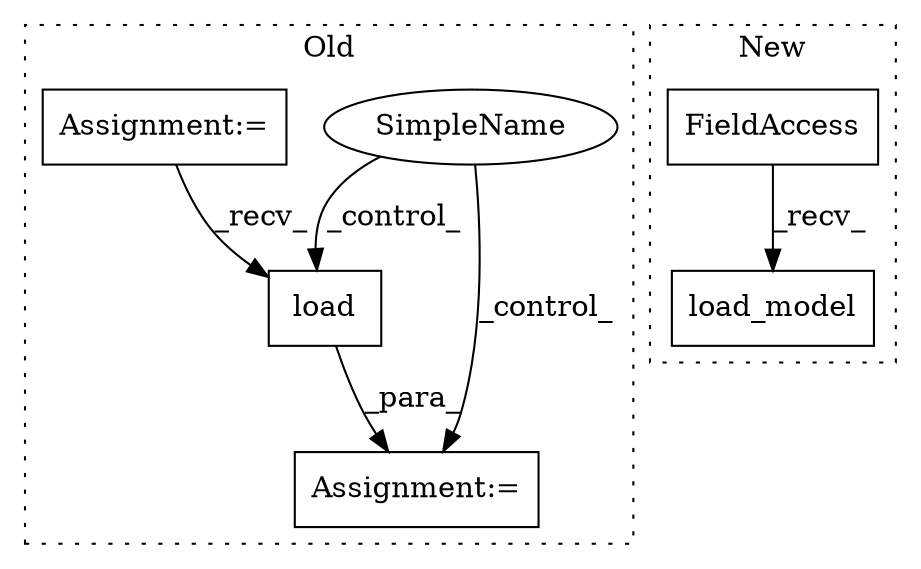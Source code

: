 digraph G {
subgraph cluster0 {
1 [label="load" a="32" s="9470,9486" l="5,1" shape="box"];
4 [label="Assignment:=" a="7" s="9463" l="1" shape="box"];
5 [label="SimpleName" a="42" s="" l="" shape="ellipse"];
6 [label="Assignment:=" a="7" s="8933" l="5" shape="box"];
label = "Old";
style="dotted";
}
subgraph cluster1 {
2 [label="load_model" a="32" s="9089" l="12" shape="box"];
3 [label="FieldAccess" a="22" s="9075" l="13" shape="box"];
label = "New";
style="dotted";
}
1 -> 4 [label="_para_"];
3 -> 2 [label="_recv_"];
5 -> 1 [label="_control_"];
5 -> 4 [label="_control_"];
6 -> 1 [label="_recv_"];
}